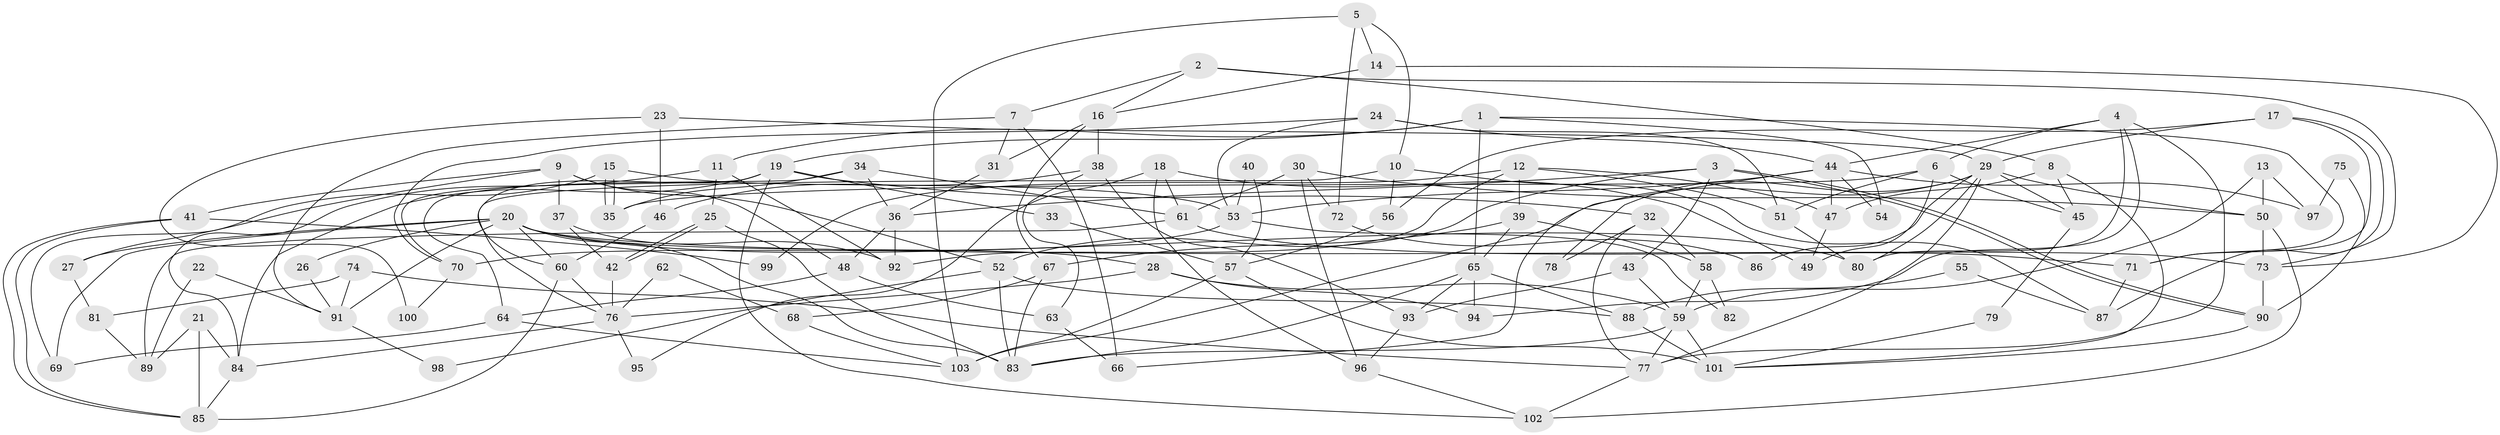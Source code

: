 // coarse degree distribution, {5: 0.29508196721311475, 9: 0.03278688524590164, 4: 0.26229508196721313, 6: 0.14754098360655737, 2: 0.06557377049180328, 10: 0.03278688524590164, 3: 0.11475409836065574, 7: 0.03278688524590164, 11: 0.01639344262295082}
// Generated by graph-tools (version 1.1) at 2025/37/03/04/25 23:37:04]
// undirected, 103 vertices, 206 edges
graph export_dot {
  node [color=gray90,style=filled];
  1;
  2;
  3;
  4;
  5;
  6;
  7;
  8;
  9;
  10;
  11;
  12;
  13;
  14;
  15;
  16;
  17;
  18;
  19;
  20;
  21;
  22;
  23;
  24;
  25;
  26;
  27;
  28;
  29;
  30;
  31;
  32;
  33;
  34;
  35;
  36;
  37;
  38;
  39;
  40;
  41;
  42;
  43;
  44;
  45;
  46;
  47;
  48;
  49;
  50;
  51;
  52;
  53;
  54;
  55;
  56;
  57;
  58;
  59;
  60;
  61;
  62;
  63;
  64;
  65;
  66;
  67;
  68;
  69;
  70;
  71;
  72;
  73;
  74;
  75;
  76;
  77;
  78;
  79;
  80;
  81;
  82;
  83;
  84;
  85;
  86;
  87;
  88;
  89;
  90;
  91;
  92;
  93;
  94;
  95;
  96;
  97;
  98;
  99;
  100;
  101;
  102;
  103;
  1 -- 65;
  1 -- 19;
  1 -- 11;
  1 -- 54;
  1 -- 71;
  2 -- 8;
  2 -- 16;
  2 -- 7;
  2 -- 73;
  3 -- 43;
  3 -- 90;
  3 -- 90;
  3 -- 36;
  3 -- 52;
  4 -- 80;
  4 -- 94;
  4 -- 6;
  4 -- 44;
  4 -- 77;
  5 -- 103;
  5 -- 10;
  5 -- 14;
  5 -- 72;
  6 -- 51;
  6 -- 35;
  6 -- 45;
  6 -- 49;
  7 -- 31;
  7 -- 66;
  7 -- 91;
  8 -- 101;
  8 -- 47;
  8 -- 45;
  9 -- 27;
  9 -- 48;
  9 -- 37;
  9 -- 41;
  9 -- 52;
  10 -- 56;
  10 -- 76;
  10 -- 87;
  11 -- 25;
  11 -- 84;
  11 -- 92;
  12 -- 51;
  12 -- 47;
  12 -- 39;
  12 -- 92;
  12 -- 99;
  13 -- 50;
  13 -- 59;
  13 -- 97;
  14 -- 73;
  14 -- 16;
  15 -- 35;
  15 -- 35;
  15 -- 69;
  15 -- 53;
  16 -- 67;
  16 -- 31;
  16 -- 38;
  17 -- 29;
  17 -- 71;
  17 -- 56;
  17 -- 87;
  18 -- 61;
  18 -- 96;
  18 -- 49;
  18 -- 95;
  19 -- 84;
  19 -- 60;
  19 -- 32;
  19 -- 33;
  19 -- 70;
  19 -- 102;
  20 -- 28;
  20 -- 83;
  20 -- 26;
  20 -- 27;
  20 -- 60;
  20 -- 69;
  20 -- 73;
  20 -- 80;
  20 -- 91;
  21 -- 84;
  21 -- 85;
  21 -- 89;
  22 -- 89;
  22 -- 91;
  23 -- 29;
  23 -- 46;
  23 -- 100;
  24 -- 44;
  24 -- 70;
  24 -- 51;
  24 -- 53;
  25 -- 83;
  25 -- 42;
  25 -- 42;
  26 -- 91;
  27 -- 81;
  28 -- 59;
  28 -- 76;
  28 -- 94;
  29 -- 45;
  29 -- 50;
  29 -- 77;
  29 -- 78;
  29 -- 80;
  29 -- 86;
  29 -- 103;
  30 -- 50;
  30 -- 61;
  30 -- 72;
  30 -- 96;
  31 -- 36;
  32 -- 77;
  32 -- 58;
  32 -- 78;
  33 -- 57;
  34 -- 35;
  34 -- 36;
  34 -- 61;
  34 -- 64;
  36 -- 92;
  36 -- 48;
  37 -- 92;
  37 -- 42;
  38 -- 93;
  38 -- 46;
  38 -- 63;
  39 -- 58;
  39 -- 65;
  39 -- 67;
  40 -- 57;
  40 -- 53;
  41 -- 85;
  41 -- 85;
  41 -- 99;
  42 -- 76;
  43 -- 59;
  43 -- 93;
  44 -- 53;
  44 -- 47;
  44 -- 54;
  44 -- 66;
  44 -- 97;
  45 -- 79;
  46 -- 60;
  47 -- 49;
  48 -- 63;
  48 -- 64;
  50 -- 102;
  50 -- 73;
  51 -- 80;
  52 -- 83;
  52 -- 88;
  52 -- 98;
  53 -- 70;
  53 -- 82;
  55 -- 87;
  55 -- 88;
  56 -- 57;
  57 -- 101;
  57 -- 103;
  58 -- 59;
  58 -- 82;
  59 -- 101;
  59 -- 77;
  59 -- 83;
  60 -- 85;
  60 -- 76;
  61 -- 71;
  61 -- 89;
  62 -- 76;
  62 -- 68;
  63 -- 66;
  64 -- 69;
  64 -- 103;
  65 -- 83;
  65 -- 88;
  65 -- 93;
  65 -- 94;
  67 -- 83;
  67 -- 68;
  68 -- 103;
  70 -- 100;
  71 -- 87;
  72 -- 86;
  73 -- 90;
  74 -- 77;
  74 -- 91;
  74 -- 81;
  75 -- 97;
  75 -- 90;
  76 -- 84;
  76 -- 95;
  77 -- 102;
  79 -- 101;
  81 -- 89;
  84 -- 85;
  88 -- 101;
  90 -- 101;
  91 -- 98;
  93 -- 96;
  96 -- 102;
}
